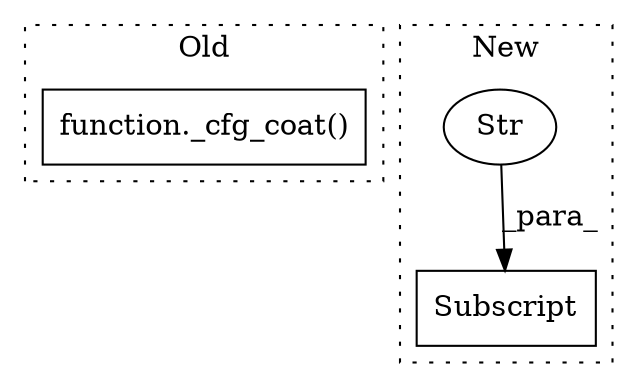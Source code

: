 digraph G {
subgraph cluster0 {
1 [label="function._cfg_coat()" a="75" s="26673" l="11" shape="box"];
label = "Old";
style="dotted";
}
subgraph cluster1 {
2 [label="Subscript" a="63" s="26482,0" l="30,0" shape="box"];
3 [label="Str" a="66" s="26495" l="16" shape="ellipse"];
label = "New";
style="dotted";
}
3 -> 2 [label="_para_"];
}